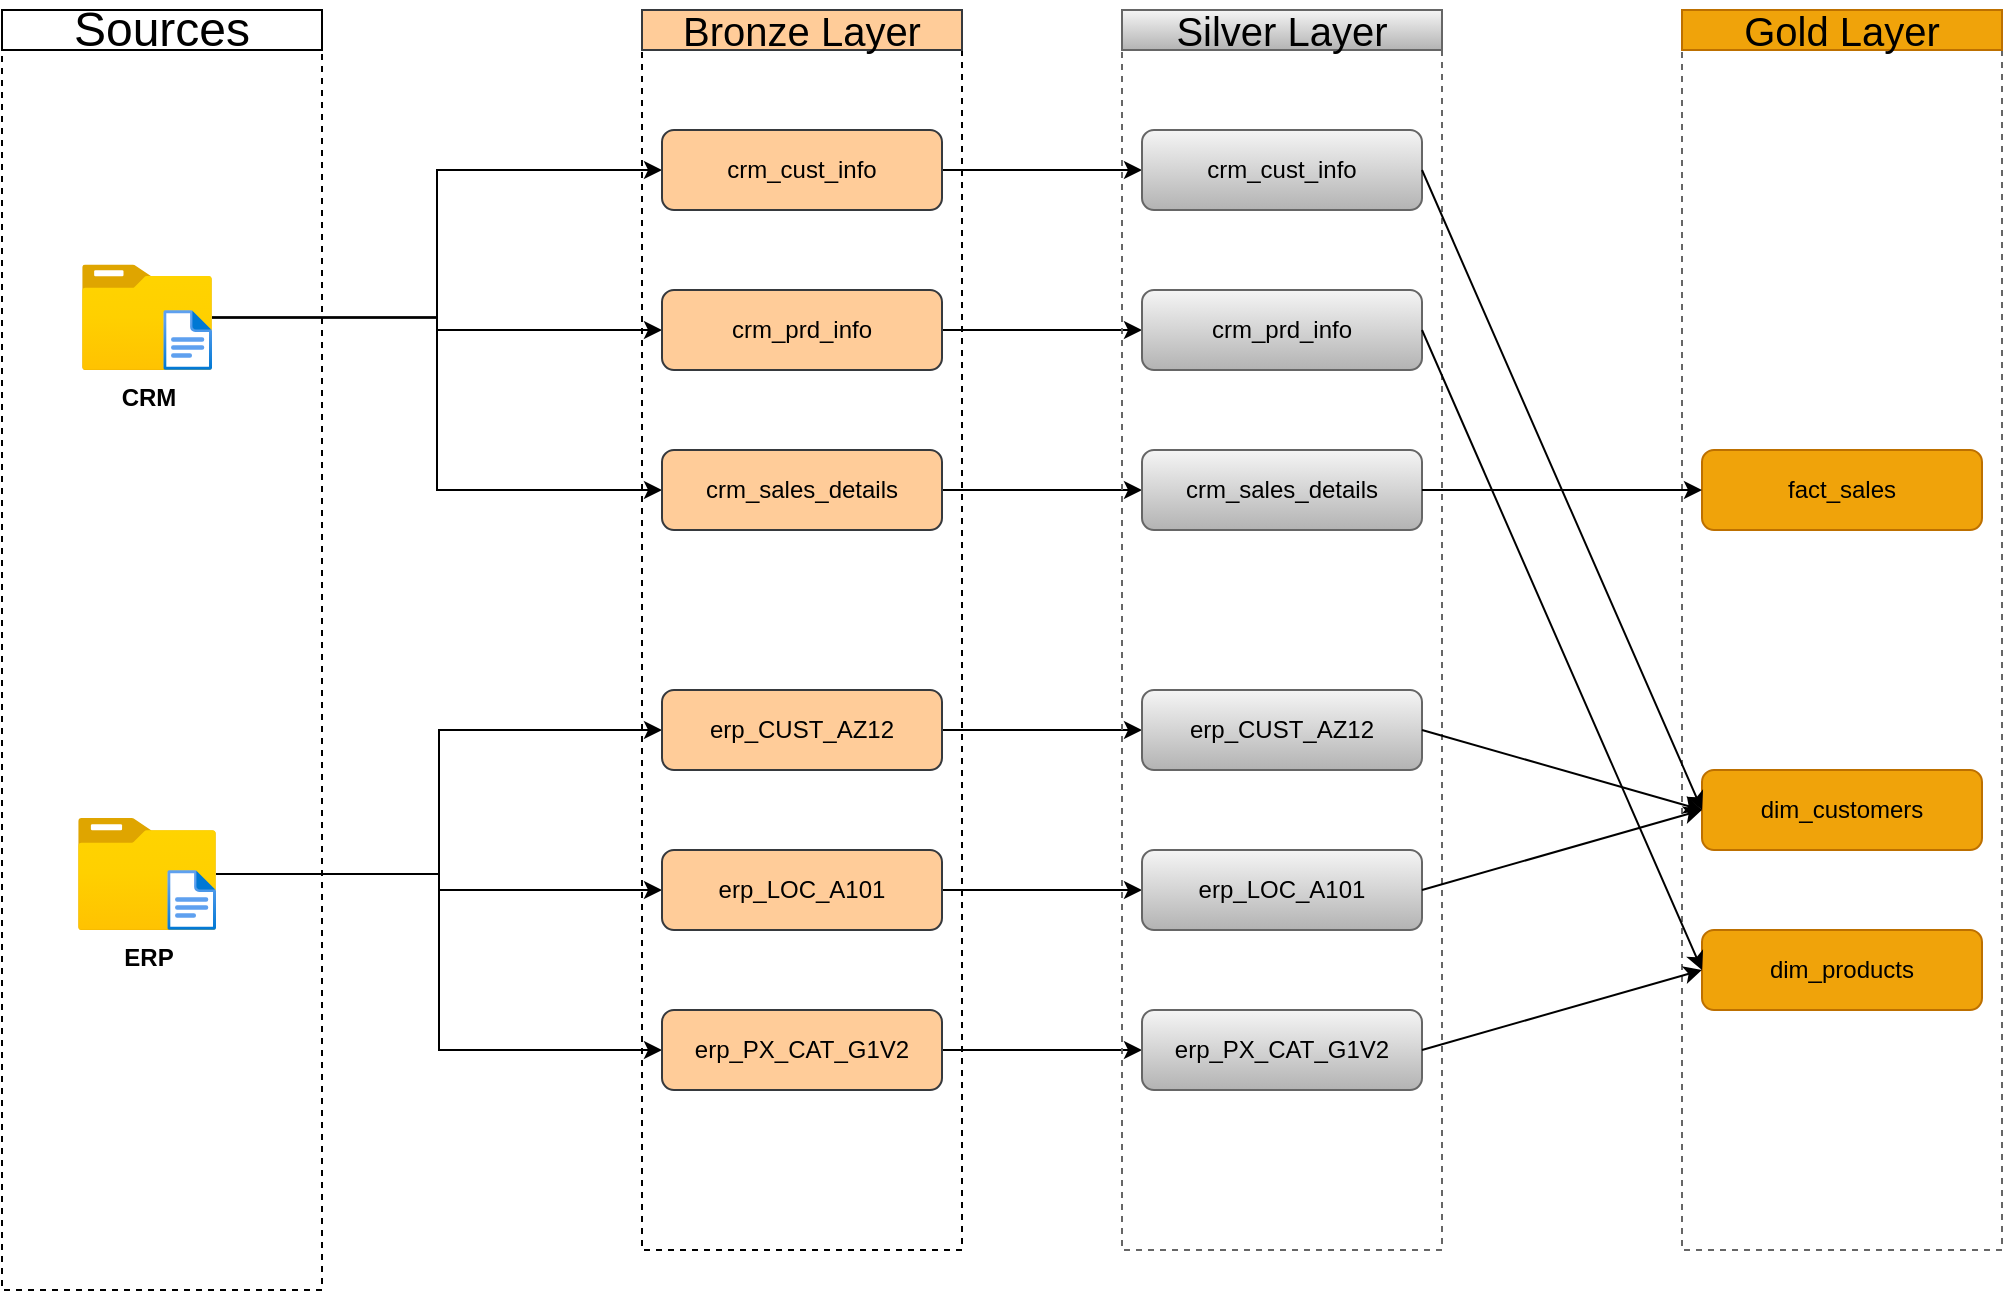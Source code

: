 <mxfile version="27.0.9">
  <diagram name="Page-1" id="T0NO_kN6Iv4_U3EaIuqe">
    <mxGraphModel dx="1042" dy="634" grid="1" gridSize="10" guides="1" tooltips="1" connect="1" arrows="1" fold="1" page="1" pageScale="1" pageWidth="850" pageHeight="1100" math="0" shadow="0">
      <root>
        <mxCell id="0" />
        <mxCell id="1" parent="0" />
        <mxCell id="0fXSXn5xEfotqv0Qwx5z-5" value="" style="rounded=0;whiteSpace=wrap;html=1;fillColor=none;dashed=1;" parent="1" vertex="1">
          <mxGeometry x="120" y="440" width="160" height="620" as="geometry" />
        </mxCell>
        <mxCell id="0fXSXn5xEfotqv0Qwx5z-6" value="&lt;font style=&quot;font-size: 24px;&quot;&gt;Sources&lt;/font&gt;" style="rounded=0;whiteSpace=wrap;html=1;fillColor=none;" parent="1" vertex="1">
          <mxGeometry x="120" y="420" width="160" height="20" as="geometry" />
        </mxCell>
        <mxCell id="0fXSXn5xEfotqv0Qwx5z-27" style="edgeStyle=orthogonalEdgeStyle;rounded=0;orthogonalLoop=1;jettySize=auto;html=1;entryX=0;entryY=0.5;entryDx=0;entryDy=0;" parent="1" source="0fXSXn5xEfotqv0Qwx5z-7" target="0fXSXn5xEfotqv0Qwx5z-16" edge="1">
          <mxGeometry relative="1" as="geometry" />
        </mxCell>
        <mxCell id="0fXSXn5xEfotqv0Qwx5z-28" style="edgeStyle=orthogonalEdgeStyle;rounded=0;orthogonalLoop=1;jettySize=auto;html=1;entryX=0;entryY=0.5;entryDx=0;entryDy=0;" parent="1" source="0fXSXn5xEfotqv0Qwx5z-7" target="0fXSXn5xEfotqv0Qwx5z-19" edge="1">
          <mxGeometry relative="1" as="geometry" />
        </mxCell>
        <mxCell id="0fXSXn5xEfotqv0Qwx5z-29" style="edgeStyle=orthogonalEdgeStyle;rounded=0;orthogonalLoop=1;jettySize=auto;html=1;entryX=0;entryY=0.5;entryDx=0;entryDy=0;" parent="1" source="0fXSXn5xEfotqv0Qwx5z-7" target="0fXSXn5xEfotqv0Qwx5z-15" edge="1">
          <mxGeometry relative="1" as="geometry" />
        </mxCell>
        <mxCell id="0fXSXn5xEfotqv0Qwx5z-7" value="CRM" style="image;aspect=fixed;html=1;points=[];align=center;fontSize=12;image=img/lib/azure2/general/Folder_Blank.svg;fontStyle=1" parent="1" vertex="1">
          <mxGeometry x="160" y="547.25" width="65" height="52.75" as="geometry" />
        </mxCell>
        <mxCell id="0fXSXn5xEfotqv0Qwx5z-8" value="" style="image;aspect=fixed;html=1;points=[];align=center;fontSize=12;image=img/lib/azure2/general/File.svg;" parent="1" vertex="1">
          <mxGeometry x="200.65" y="570" width="24.35" height="30" as="geometry" />
        </mxCell>
        <mxCell id="0fXSXn5xEfotqv0Qwx5z-36" style="edgeStyle=orthogonalEdgeStyle;rounded=0;orthogonalLoop=1;jettySize=auto;html=1;entryX=0;entryY=0.5;entryDx=0;entryDy=0;" parent="1" source="0fXSXn5xEfotqv0Qwx5z-9" target="0fXSXn5xEfotqv0Qwx5z-18" edge="1">
          <mxGeometry relative="1" as="geometry" />
        </mxCell>
        <mxCell id="0fXSXn5xEfotqv0Qwx5z-37" style="edgeStyle=orthogonalEdgeStyle;rounded=0;orthogonalLoop=1;jettySize=auto;html=1;entryX=0;entryY=0.5;entryDx=0;entryDy=0;" parent="1" source="0fXSXn5xEfotqv0Qwx5z-9" target="0fXSXn5xEfotqv0Qwx5z-20" edge="1">
          <mxGeometry relative="1" as="geometry" />
        </mxCell>
        <mxCell id="0fXSXn5xEfotqv0Qwx5z-38" style="edgeStyle=orthogonalEdgeStyle;rounded=0;orthogonalLoop=1;jettySize=auto;html=1;" parent="1" source="0fXSXn5xEfotqv0Qwx5z-9" target="0fXSXn5xEfotqv0Qwx5z-17" edge="1">
          <mxGeometry relative="1" as="geometry" />
        </mxCell>
        <mxCell id="0fXSXn5xEfotqv0Qwx5z-9" value="ERP" style="image;aspect=fixed;html=1;points=[];align=center;fontSize=12;image=img/lib/azure2/general/Folder_Blank.svg;fontStyle=1" parent="1" vertex="1">
          <mxGeometry x="158" y="824" width="69" height="56.0" as="geometry" />
        </mxCell>
        <mxCell id="0fXSXn5xEfotqv0Qwx5z-13" value="" style="rounded=0;whiteSpace=wrap;html=1;fillColor=none;dashed=1;" parent="1" vertex="1">
          <mxGeometry x="440" y="420" width="160" height="620" as="geometry" />
        </mxCell>
        <mxCell id="uRSwaePC1j9QvcDVOTSe-9" style="edgeStyle=orthogonalEdgeStyle;rounded=0;orthogonalLoop=1;jettySize=auto;html=1;" parent="1" source="0fXSXn5xEfotqv0Qwx5z-15" target="uRSwaePC1j9QvcDVOTSe-2" edge="1">
          <mxGeometry relative="1" as="geometry" />
        </mxCell>
        <mxCell id="0fXSXn5xEfotqv0Qwx5z-15" value="crm_cust_info" style="rounded=1;whiteSpace=wrap;html=1;fillColor=#ffcc99;strokeColor=#36393d;" parent="1" vertex="1">
          <mxGeometry x="450" y="480" width="140" height="40" as="geometry" />
        </mxCell>
        <mxCell id="uRSwaePC1j9QvcDVOTSe-10" style="edgeStyle=orthogonalEdgeStyle;rounded=0;orthogonalLoop=1;jettySize=auto;html=1;entryX=0;entryY=0.5;entryDx=0;entryDy=0;" parent="1" source="0fXSXn5xEfotqv0Qwx5z-16" target="uRSwaePC1j9QvcDVOTSe-3" edge="1">
          <mxGeometry relative="1" as="geometry" />
        </mxCell>
        <mxCell id="0fXSXn5xEfotqv0Qwx5z-16" value="crm_prd_info" style="rounded=1;whiteSpace=wrap;html=1;fillColor=#ffcc99;strokeColor=#36393d;" parent="1" vertex="1">
          <mxGeometry x="450" y="560" width="140" height="40" as="geometry" />
        </mxCell>
        <mxCell id="uRSwaePC1j9QvcDVOTSe-13" style="edgeStyle=orthogonalEdgeStyle;rounded=0;orthogonalLoop=1;jettySize=auto;html=1;entryX=0;entryY=0.5;entryDx=0;entryDy=0;" parent="1" source="0fXSXn5xEfotqv0Qwx5z-17" target="uRSwaePC1j9QvcDVOTSe-4" edge="1">
          <mxGeometry relative="1" as="geometry" />
        </mxCell>
        <mxCell id="0fXSXn5xEfotqv0Qwx5z-17" value="erp_LOC_A101" style="rounded=1;whiteSpace=wrap;html=1;fillColor=#ffcc99;strokeColor=#36393d;" parent="1" vertex="1">
          <mxGeometry x="450" y="840" width="140" height="40" as="geometry" />
        </mxCell>
        <mxCell id="uRSwaePC1j9QvcDVOTSe-12" style="edgeStyle=orthogonalEdgeStyle;rounded=0;orthogonalLoop=1;jettySize=auto;html=1;" parent="1" source="0fXSXn5xEfotqv0Qwx5z-18" target="uRSwaePC1j9QvcDVOTSe-5" edge="1">
          <mxGeometry relative="1" as="geometry" />
        </mxCell>
        <mxCell id="0fXSXn5xEfotqv0Qwx5z-18" value="erp_CUST_AZ12" style="rounded=1;whiteSpace=wrap;html=1;fillColor=#ffcc99;strokeColor=#36393d;" parent="1" vertex="1">
          <mxGeometry x="450" y="760" width="140" height="40" as="geometry" />
        </mxCell>
        <mxCell id="uRSwaePC1j9QvcDVOTSe-11" style="edgeStyle=orthogonalEdgeStyle;rounded=0;orthogonalLoop=1;jettySize=auto;html=1;entryX=0;entryY=0.5;entryDx=0;entryDy=0;" parent="1" source="0fXSXn5xEfotqv0Qwx5z-19" target="uRSwaePC1j9QvcDVOTSe-6" edge="1">
          <mxGeometry relative="1" as="geometry" />
        </mxCell>
        <mxCell id="0fXSXn5xEfotqv0Qwx5z-19" value="crm_sales_details" style="rounded=1;whiteSpace=wrap;html=1;fillColor=#ffcc99;strokeColor=#36393d;" parent="1" vertex="1">
          <mxGeometry x="450" y="640" width="140" height="40" as="geometry" />
        </mxCell>
        <mxCell id="uRSwaePC1j9QvcDVOTSe-14" style="edgeStyle=orthogonalEdgeStyle;rounded=0;orthogonalLoop=1;jettySize=auto;html=1;entryX=0;entryY=0.5;entryDx=0;entryDy=0;" parent="1" source="0fXSXn5xEfotqv0Qwx5z-20" target="uRSwaePC1j9QvcDVOTSe-7" edge="1">
          <mxGeometry relative="1" as="geometry" />
        </mxCell>
        <mxCell id="0fXSXn5xEfotqv0Qwx5z-20" value="erp_PX_CAT_G1V2" style="rounded=1;whiteSpace=wrap;html=1;fillColor=#ffcc99;strokeColor=#36393d;" parent="1" vertex="1">
          <mxGeometry x="450" y="920" width="140" height="40" as="geometry" />
        </mxCell>
        <mxCell id="0fXSXn5xEfotqv0Qwx5z-21" value="Bronze Layer" style="rounded=0;whiteSpace=wrap;html=1;fontSize=20;fillColor=#ffcc99;strokeColor=#36393d;" parent="1" vertex="1">
          <mxGeometry x="440" y="420" width="160" height="20" as="geometry" />
        </mxCell>
        <mxCell id="0fXSXn5xEfotqv0Qwx5z-22" value="" style="image;aspect=fixed;html=1;points=[];align=center;fontSize=12;image=img/lib/azure2/general/File.svg;" parent="1" vertex="1">
          <mxGeometry x="202.65" y="850" width="24.35" height="30" as="geometry" />
        </mxCell>
        <mxCell id="uRSwaePC1j9QvcDVOTSe-1" value="" style="rounded=0;whiteSpace=wrap;html=1;fillColor=none;dashed=1;gradientColor=#b3b3b3;strokeColor=#666666;" parent="1" vertex="1">
          <mxGeometry x="680" y="420" width="160" height="620" as="geometry" />
        </mxCell>
        <mxCell id="uRSwaePC1j9QvcDVOTSe-2" value="crm_cust_info" style="rounded=1;whiteSpace=wrap;html=1;fillColor=#f5f5f5;strokeColor=#666666;gradientColor=#b3b3b3;" parent="1" vertex="1">
          <mxGeometry x="690" y="480" width="140" height="40" as="geometry" />
        </mxCell>
        <mxCell id="uRSwaePC1j9QvcDVOTSe-3" value="crm_prd_info" style="rounded=1;whiteSpace=wrap;html=1;fillColor=#f5f5f5;strokeColor=#666666;gradientColor=#b3b3b3;" parent="1" vertex="1">
          <mxGeometry x="690" y="560" width="140" height="40" as="geometry" />
        </mxCell>
        <mxCell id="uRSwaePC1j9QvcDVOTSe-4" value="erp_LOC_A101" style="rounded=1;whiteSpace=wrap;html=1;fillColor=#f5f5f5;strokeColor=#666666;gradientColor=#b3b3b3;" parent="1" vertex="1">
          <mxGeometry x="690" y="840" width="140" height="40" as="geometry" />
        </mxCell>
        <mxCell id="uRSwaePC1j9QvcDVOTSe-5" value="erp_CUST_AZ12" style="rounded=1;whiteSpace=wrap;html=1;fillColor=#f5f5f5;strokeColor=#666666;gradientColor=#b3b3b3;" parent="1" vertex="1">
          <mxGeometry x="690" y="760" width="140" height="40" as="geometry" />
        </mxCell>
        <mxCell id="uRSwaePC1j9QvcDVOTSe-6" value="crm_sales_details" style="rounded=1;whiteSpace=wrap;html=1;fillColor=#f5f5f5;strokeColor=#666666;gradientColor=#b3b3b3;" parent="1" vertex="1">
          <mxGeometry x="690" y="640" width="140" height="40" as="geometry" />
        </mxCell>
        <mxCell id="uRSwaePC1j9QvcDVOTSe-7" value="erp_PX_CAT_G1V2" style="rounded=1;whiteSpace=wrap;html=1;fillColor=#f5f5f5;strokeColor=#666666;gradientColor=#b3b3b3;" parent="1" vertex="1">
          <mxGeometry x="690" y="920" width="140" height="40" as="geometry" />
        </mxCell>
        <mxCell id="uRSwaePC1j9QvcDVOTSe-8" value="Silver Layer" style="rounded=0;whiteSpace=wrap;html=1;fontSize=20;fillColor=#f5f5f5;strokeColor=#666666;gradientColor=#b3b3b3;" parent="1" vertex="1">
          <mxGeometry x="680" y="420" width="160" height="20" as="geometry" />
        </mxCell>
        <mxCell id="TKr08qTmM6PZxft00a-U-1" value="" style="rounded=0;whiteSpace=wrap;html=1;fillColor=none;dashed=1;gradientColor=#b3b3b3;strokeColor=#666666;" vertex="1" parent="1">
          <mxGeometry x="960" y="420" width="160" height="620" as="geometry" />
        </mxCell>
        <mxCell id="TKr08qTmM6PZxft00a-U-2" value="fact_sales" style="rounded=1;whiteSpace=wrap;html=1;fillColor=#f0a30a;strokeColor=#BD7000;fontColor=#000000;" vertex="1" parent="1">
          <mxGeometry x="970" y="640" width="140" height="40" as="geometry" />
        </mxCell>
        <mxCell id="TKr08qTmM6PZxft00a-U-3" value="dim_customers" style="rounded=1;whiteSpace=wrap;html=1;fillColor=#f0a30a;strokeColor=#BD7000;fontColor=#000000;" vertex="1" parent="1">
          <mxGeometry x="970" y="800" width="140" height="40" as="geometry" />
        </mxCell>
        <mxCell id="TKr08qTmM6PZxft00a-U-6" value="dim_products" style="rounded=1;whiteSpace=wrap;html=1;fillColor=#f0a30a;strokeColor=#BD7000;fontColor=#000000;" vertex="1" parent="1">
          <mxGeometry x="970" y="880" width="140" height="40" as="geometry" />
        </mxCell>
        <mxCell id="TKr08qTmM6PZxft00a-U-8" value="&lt;span&gt;Gold Layer&lt;/span&gt;" style="rounded=0;whiteSpace=wrap;html=1;fontSize=20;fillColor=#f0a30a;strokeColor=#BD7000;fontColor=#000000;" vertex="1" parent="1">
          <mxGeometry x="960" y="420" width="160" height="20" as="geometry" />
        </mxCell>
        <mxCell id="TKr08qTmM6PZxft00a-U-10" style="edgeStyle=orthogonalEdgeStyle;rounded=0;orthogonalLoop=1;jettySize=auto;html=1;exitX=1;exitY=0.5;exitDx=0;exitDy=0;entryX=0;entryY=0.5;entryDx=0;entryDy=0;" edge="1" parent="1" source="uRSwaePC1j9QvcDVOTSe-6" target="TKr08qTmM6PZxft00a-U-2">
          <mxGeometry relative="1" as="geometry">
            <mxPoint x="840" y="499.5" as="sourcePoint" />
            <mxPoint x="940" y="499.5" as="targetPoint" />
          </mxGeometry>
        </mxCell>
        <mxCell id="TKr08qTmM6PZxft00a-U-15" value="" style="endArrow=classic;html=1;rounded=0;exitX=1;exitY=0.5;exitDx=0;exitDy=0;entryX=0;entryY=0.5;entryDx=0;entryDy=0;" edge="1" parent="1" source="uRSwaePC1j9QvcDVOTSe-2" target="TKr08qTmM6PZxft00a-U-3">
          <mxGeometry width="50" height="50" relative="1" as="geometry">
            <mxPoint x="860" y="525" as="sourcePoint" />
            <mxPoint x="970" y="830" as="targetPoint" />
          </mxGeometry>
        </mxCell>
        <mxCell id="TKr08qTmM6PZxft00a-U-16" value="" style="endArrow=classic;html=1;rounded=0;exitX=1;exitY=0.5;exitDx=0;exitDy=0;entryX=0;entryY=0.5;entryDx=0;entryDy=0;" edge="1" parent="1" source="uRSwaePC1j9QvcDVOTSe-5" target="TKr08qTmM6PZxft00a-U-3">
          <mxGeometry width="50" height="50" relative="1" as="geometry">
            <mxPoint x="850" y="790" as="sourcePoint" />
            <mxPoint x="900" y="740" as="targetPoint" />
          </mxGeometry>
        </mxCell>
        <mxCell id="TKr08qTmM6PZxft00a-U-17" value="" style="endArrow=classic;html=1;rounded=0;exitX=1;exitY=0.5;exitDx=0;exitDy=0;entryX=0;entryY=0.5;entryDx=0;entryDy=0;" edge="1" parent="1" source="uRSwaePC1j9QvcDVOTSe-4" target="TKr08qTmM6PZxft00a-U-3">
          <mxGeometry width="50" height="50" relative="1" as="geometry">
            <mxPoint x="850" y="860" as="sourcePoint" />
            <mxPoint x="990" y="900" as="targetPoint" />
          </mxGeometry>
        </mxCell>
        <mxCell id="TKr08qTmM6PZxft00a-U-18" value="" style="endArrow=classic;html=1;rounded=0;exitX=1;exitY=0.5;exitDx=0;exitDy=0;entryX=0;entryY=0.5;entryDx=0;entryDy=0;" edge="1" parent="1" source="uRSwaePC1j9QvcDVOTSe-3" target="TKr08qTmM6PZxft00a-U-6">
          <mxGeometry width="50" height="50" relative="1" as="geometry">
            <mxPoint x="840" y="580" as="sourcePoint" />
            <mxPoint x="980" y="900" as="targetPoint" />
          </mxGeometry>
        </mxCell>
        <mxCell id="TKr08qTmM6PZxft00a-U-19" value="" style="endArrow=classic;html=1;rounded=0;exitX=1;exitY=0.5;exitDx=0;exitDy=0;entryX=0;entryY=0.5;entryDx=0;entryDy=0;" edge="1" parent="1" source="uRSwaePC1j9QvcDVOTSe-7" target="TKr08qTmM6PZxft00a-U-6">
          <mxGeometry width="50" height="50" relative="1" as="geometry">
            <mxPoint x="840" y="950" as="sourcePoint" />
            <mxPoint x="980" y="910" as="targetPoint" />
          </mxGeometry>
        </mxCell>
      </root>
    </mxGraphModel>
  </diagram>
</mxfile>
